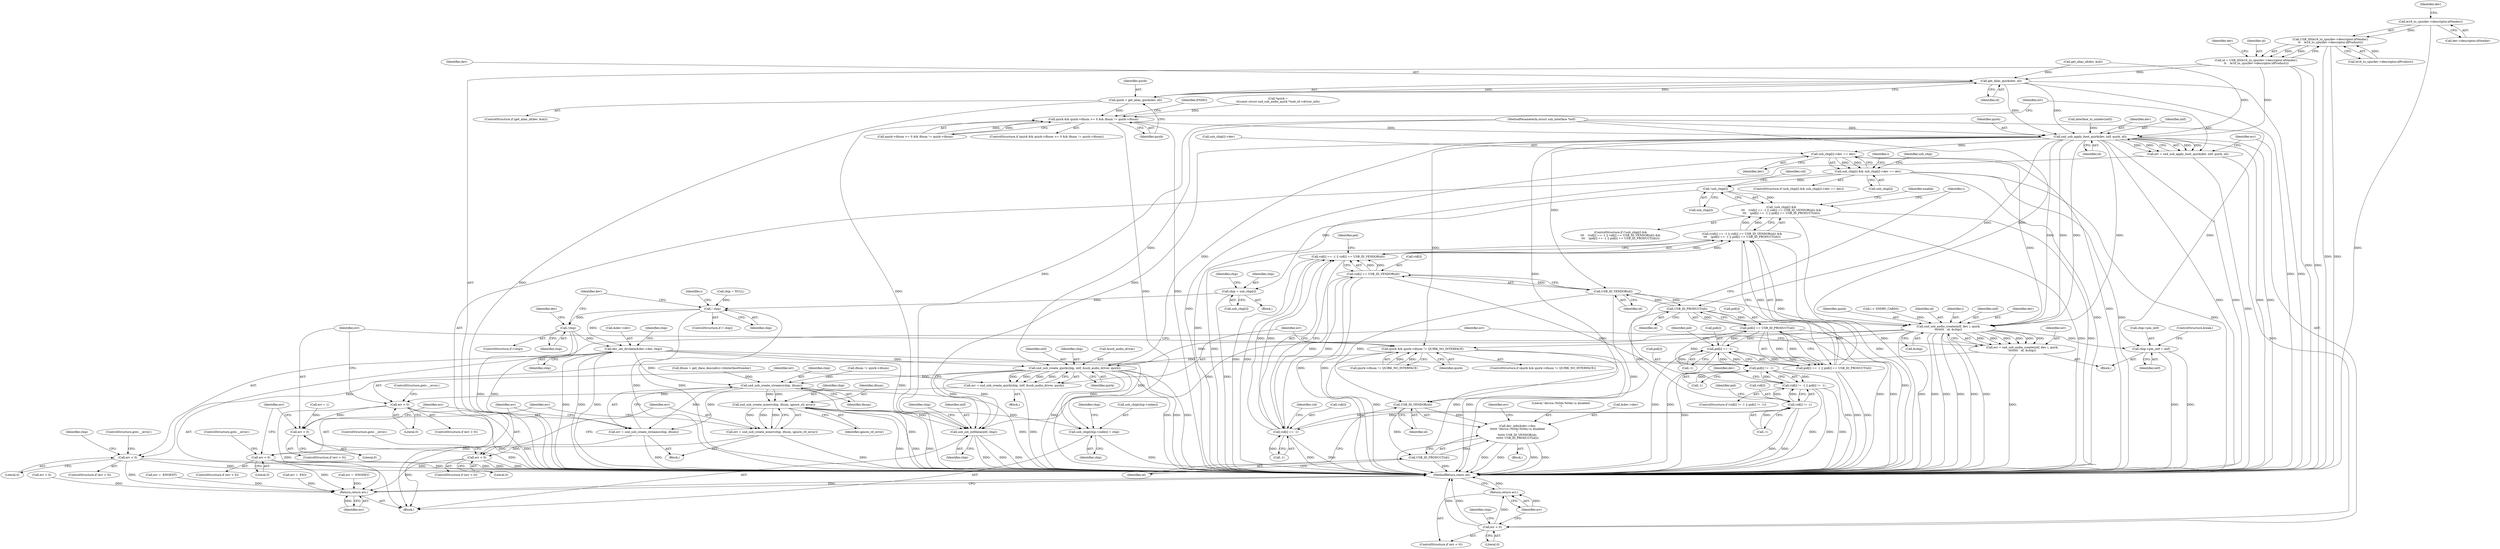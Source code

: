 digraph "0_linux_5f8cf712582617d523120df67d392059eaf2fc4b@pointer" {
"1000150" [label="(Call,le16_to_cpu(dev->descriptor.idVendor))"];
"1000149" [label="(Call,USB_ID(le16_to_cpu(dev->descriptor.idVendor),\n\t\t    le16_to_cpu(dev->descriptor.idProduct)))"];
"1000147" [label="(Call,id = USB_ID(le16_to_cpu(dev->descriptor.idVendor),\n\t\t    le16_to_cpu(dev->descriptor.idProduct)))"];
"1000169" [label="(Call,get_alias_quirk(dev, id))"];
"1000167" [label="(Call,quirk = get_alias_quirk(dev, id))"];
"1000173" [label="(Call,quirk && quirk->ifnum >= 0 && ifnum != quirk->ifnum)"];
"1000191" [label="(Call,snd_usb_apply_boot_quirk(dev, intf, quirk, id))"];
"1000189" [label="(Call,err = snd_usb_apply_boot_quirk(dev, intf, quirk, id))"];
"1000197" [label="(Call,err < 0)"];
"1000200" [label="(Return,return err;)"];
"1000223" [label="(Call,usb_chip[i]->dev == dev)"];
"1000219" [label="(Call,usb_chip[i] && usb_chip[i]->dev == dev)"];
"1000251" [label="(Call,chip = usb_chip[i])"];
"1000263" [label="(Call,! chip)"];
"1000367" [label="(Call,!chip)"];
"1000381" [label="(Call,dev_set_drvdata(&dev->dev, chip))"];
"1000416" [label="(Call,snd_usb_create_quirk(chip, intf, &usb_audio_driver, quirk))"];
"1000414" [label="(Call,err = snd_usb_create_quirk(chip, intf, &usb_audio_driver, quirk))"];
"1000423" [label="(Call,err < 0)"];
"1000428" [label="(Call,err > 0)"];
"1000509" [label="(Return,return err;)"];
"1000434" [label="(Call,snd_usb_create_streams(chip, ifnum))"];
"1000432" [label="(Call,err = snd_usb_create_streams(chip, ifnum))"];
"1000438" [label="(Call,err < 0)"];
"1000444" [label="(Call,snd_usb_create_mixer(chip, ifnum, ignore_ctl_error))"];
"1000442" [label="(Call,err = snd_usb_create_mixer(chip, ifnum, ignore_ctl_error))"];
"1000449" [label="(Call,err < 0)"];
"1000464" [label="(Call,usb_chip[chip->index] = chip)"];
"1000475" [label="(Call,usb_set_intfdata(intf, chip))"];
"1000277" [label="(Call,!usb_chip[i])"];
"1000276" [label="(Call,!usb_chip[i] &&\n\t\t\t    (vid[i] == -1 || vid[i] == USB_ID_VENDOR(id)) &&\n\t\t\t    (pid[i] == -1 || pid[i] == USB_ID_PRODUCT(id)))"];
"1000316" [label="(Call,snd_usb_audio_create(intf, dev, i, quirk,\n\t\t\t\t\t\t\t\t   id, &chip))"];
"1000314" [label="(Call,err = snd_usb_audio_create(intf, dev, i, quirk,\n\t\t\t\t\t\t\t\t   id, &chip))"];
"1000325" [label="(Call,err < 0)"];
"1000329" [label="(Call,chip->pm_intf = intf)"];
"1000406" [label="(Call,quirk && quirk->ifnum != QUIRK_NO_INTERFACE)"];
"1000293" [label="(Call,USB_ID_VENDOR(id))"];
"1000289" [label="(Call,vid[i] == USB_ID_VENDOR(id))"];
"1000283" [label="(Call,vid[i] == -1)"];
"1000282" [label="(Call,vid[i] == -1 || vid[i] == USB_ID_VENDOR(id))"];
"1000281" [label="(Call,(vid[i] == -1 || vid[i] == USB_ID_VENDOR(id)) &&\n\t\t\t    (pid[i] == -1 || pid[i] == USB_ID_PRODUCT(id)))"];
"1000338" [label="(Call,vid[i] != -1)"];
"1000337" [label="(Call,vid[i] != -1 || pid[i] != -1)"];
"1000306" [label="(Call,USB_ID_PRODUCT(id))"];
"1000302" [label="(Call,pid[i] == USB_ID_PRODUCT(id))"];
"1000296" [label="(Call,pid[i] == -1)"];
"1000295" [label="(Call,pid[i] == -1 || pid[i] == USB_ID_PRODUCT(id))"];
"1000344" [label="(Call,pid[i] != -1)"];
"1000357" [label="(Call,USB_ID_VENDOR(id))"];
"1000351" [label="(Call,dev_info(&dev->dev,\n\t\t\t\t\t\t \"device (%04x:%04x) is disabled\n\",\n\t\t\t\t\t\t USB_ID_VENDOR(id),\n\t\t\t\t\t\t USB_ID_PRODUCT(id)))"];
"1000359" [label="(Call,USB_ID_PRODUCT(id))"];
"1000465" [label="(Call,usb_chip[chip->index])"];
"1000381" [label="(Call,dev_set_drvdata(&dev->dev, chip))"];
"1000175" [label="(Call,quirk->ifnum >= 0 && ifnum != quirk->ifnum)"];
"1000246" [label="(Call,err = -EIO)"];
"1000281" [label="(Call,(vid[i] == -1 || vid[i] == USB_ID_VENDOR(id)) &&\n\t\t\t    (pid[i] == -1 || pid[i] == USB_ID_PRODUCT(id)))"];
"1000195" [label="(Identifier,id)"];
"1000334" [label="(ControlStructure,break;)"];
"1000354" [label="(Identifier,dev)"];
"1000449" [label="(Call,err < 0)"];
"1000296" [label="(Call,pid[i] == -1)"];
"1000282" [label="(Call,vid[i] == -1 || vid[i] == USB_ID_VENDOR(id))"];
"1000452" [label="(ControlStructure,goto __error;)"];
"1000314" [label="(Call,err = snd_usb_audio_create(intf, dev, i, quirk,\n\t\t\t\t\t\t\t\t   id, &chip))"];
"1000330" [label="(Call,chip->pm_intf)"];
"1000251" [label="(Call,chip = usb_chip[i])"];
"1000386" [label="(Identifier,chip)"];
"1000300" [label="(Call,-1)"];
"1000447" [label="(Identifier,ignore_ctl_error)"];
"1000422" [label="(ControlStructure,if (err < 0))"];
"1000150" [label="(Call,le16_to_cpu(dev->descriptor.idVendor))"];
"1000317" [label="(Identifier,intf)"];
"1000192" [label="(Identifier,dev)"];
"1000216" [label="(Identifier,i)"];
"1000351" [label="(Call,dev_info(&dev->dev,\n\t\t\t\t\t\t \"device (%04x:%04x) is disabled\n\",\n\t\t\t\t\t\t USB_ID_VENDOR(id),\n\t\t\t\t\t\t USB_ID_PRODUCT(id)))"];
"1000111" [label="(MethodParameterIn,struct usb_interface *intf)"];
"1000169" [label="(Call,get_alias_quirk(dev, id))"];
"1000331" [label="(Identifier,chip)"];
"1000439" [label="(Identifier,err)"];
"1000198" [label="(Identifier,err)"];
"1000297" [label="(Call,pid[i])"];
"1000413" [label="(Block,)"];
"1000342" [label="(Call,-1)"];
"1000276" [label="(Call,!usb_chip[i] &&\n\t\t\t    (vid[i] == -1 || vid[i] == USB_ID_VENDOR(id)) &&\n\t\t\t    (pid[i] == -1 || pid[i] == USB_ID_PRODUCT(id)))"];
"1000193" [label="(Identifier,intf)"];
"1000189" [label="(Call,err = snd_usb_apply_boot_quirk(dev, intf, quirk, id))"];
"1000427" [label="(ControlStructure,if (err > 0))"];
"1000345" [label="(Call,pid[i])"];
"1000318" [label="(Identifier,dev)"];
"1000236" [label="(Identifier,usb_chip)"];
"1000328" [label="(ControlStructure,goto __error;)"];
"1000277" [label="(Call,!usb_chip[i])"];
"1000181" [label="(Call,ifnum != quirk->ifnum)"];
"1000302" [label="(Call,pid[i] == USB_ID_PRODUCT(id))"];
"1000477" [label="(Identifier,chip)"];
"1000194" [label="(Identifier,quirk)"];
"1000350" [label="(Block,)"];
"1000424" [label="(Identifier,err)"];
"1000320" [label="(Identifier,quirk)"];
"1000259" [label="(Identifier,chip)"];
"1000344" [label="(Call,pid[i] != -1)"];
"1000141" [label="(Call,ifnum = get_iface_desc(alts)->bInterfaceNumber)"];
"1000162" [label="(ControlStructure,if (get_alias_id(dev, &id)))"];
"1000510" [label="(Identifier,err)"];
"1000445" [label="(Identifier,chip)"];
"1000156" [label="(Call,le16_to_cpu(dev->descriptor.idProduct))"];
"1000417" [label="(Identifier,chip)"];
"1000408" [label="(Call,quirk->ifnum != QUIRK_NO_INTERFACE)"];
"1000163" [label="(Call,get_alias_id(dev, &id))"];
"1000405" [label="(ControlStructure,if (quirk && quirk->ifnum != QUIRK_NO_INTERFACE))"];
"1000203" [label="(Identifier,chip)"];
"1000325" [label="(Call,err < 0)"];
"1000346" [label="(Identifier,pid)"];
"1000284" [label="(Call,vid[i])"];
"1000219" [label="(Call,usb_chip[i] && usb_chip[i]->dev == dev)"];
"1000147" [label="(Call,id = USB_ID(le16_to_cpu(dev->descriptor.idVendor),\n\t\t    le16_to_cpu(dev->descriptor.idProduct)))"];
"1000275" [label="(ControlStructure,if (!usb_chip[i] &&\n\t\t\t    (vid[i] == -1 || vid[i] == USB_ID_VENDOR(id)) &&\n\t\t\t    (pid[i] == -1 || pid[i] == USB_ID_PRODUCT(id))))"];
"1000415" [label="(Identifier,err)"];
"1000475" [label="(Call,usb_set_intfdata(intf, chip))"];
"1000229" [label="(Identifier,dev)"];
"1000252" [label="(Identifier,chip)"];
"1000442" [label="(Call,err = snd_usb_create_mixer(chip, ifnum, ignore_ctl_error))"];
"1000274" [label="(Identifier,i)"];
"1000366" [label="(ControlStructure,if (!chip))"];
"1000298" [label="(Identifier,pid)"];
"1000220" [label="(Call,usb_chip[i])"];
"1000376" [label="(Call,err = -ENODEV)"];
"1000431" [label="(Block,)"];
"1000450" [label="(Identifier,err)"];
"1000470" [label="(Identifier,chip)"];
"1000473" [label="(Identifier,chip)"];
"1000324" [label="(ControlStructure,if (err < 0))"];
"1000199" [label="(Literal,0)"];
"1000303" [label="(Call,pid[i])"];
"1000263" [label="(Call,! chip)"];
"1000285" [label="(Identifier,vid)"];
"1000430" [label="(Literal,0)"];
"1000295" [label="(Call,pid[i] == -1 || pid[i] == USB_ID_PRODUCT(id))"];
"1000191" [label="(Call,snd_usb_apply_boot_quirk(dev, intf, quirk, id))"];
"1000171" [label="(Identifier,id)"];
"1000188" [label="(Identifier,ENXIO)"];
"1000460" [label="(Call,err < 0)"];
"1000352" [label="(Call,&dev->dev)"];
"1000432" [label="(Call,err = snd_usb_create_streams(chip, ifnum))"];
"1000416" [label="(Call,snd_usb_create_quirk(chip, intf, &usb_audio_driver, quirk))"];
"1000262" [label="(ControlStructure,if (! chip))"];
"1000426" [label="(ControlStructure,goto __error;)"];
"1000327" [label="(Literal,0)"];
"1000337" [label="(Call,vid[i] != -1 || pid[i] != -1)"];
"1000438" [label="(Call,err < 0)"];
"1000336" [label="(ControlStructure,if (vid[i] != -1 || pid[i] != -1))"];
"1000362" [label="(Identifier,err)"];
"1000373" [label="(Identifier,dev)"];
"1000117" [label="(Call,interface_to_usbdev(intf))"];
"1000283" [label="(Call,vid[i] == -1)"];
"1000268" [label="(Identifier,i)"];
"1000315" [label="(Identifier,err)"];
"1000443" [label="(Identifier,err)"];
"1000173" [label="(Call,quirk && quirk->ifnum >= 0 && ifnum != quirk->ifnum)"];
"1000170" [label="(Identifier,dev)"];
"1000253" [label="(Call,usb_chip[i])"];
"1000270" [label="(Call,i < SNDRV_CARDS)"];
"1000223" [label="(Call,usb_chip[i]->dev == dev)"];
"1000464" [label="(Call,usb_chip[chip->index] = chip)"];
"1000151" [label="(Call,dev->descriptor.idVendor)"];
"1000113" [label="(Block,)"];
"1000421" [label="(Identifier,quirk)"];
"1000164" [label="(Identifier,dev)"];
"1000311" [label="(Identifier,enable)"];
"1000357" [label="(Call,USB_ID_VENDOR(id))"];
"1000356" [label="(Literal,\"device (%04x:%04x) is disabled\n\")"];
"1000511" [label="(MethodReturn,static int)"];
"1000382" [label="(Call,&dev->dev)"];
"1000202" [label="(Call,chip = NULL)"];
"1000197" [label="(Call,err < 0)"];
"1000425" [label="(Literal,0)"];
"1000149" [label="(Call,USB_ID(le16_to_cpu(dev->descriptor.idVendor),\n\t\t    le16_to_cpu(dev->descriptor.idProduct)))"];
"1000407" [label="(Identifier,quirk)"];
"1000287" [label="(Call,-1)"];
"1000367" [label="(Call,!chip)"];
"1000339" [label="(Call,vid[i])"];
"1000326" [label="(Identifier,err)"];
"1000414" [label="(Call,err = snd_usb_create_quirk(chip, intf, &usb_audio_driver, quirk))"];
"1000196" [label="(ControlStructure,if (err < 0))"];
"1000433" [label="(Identifier,err)"];
"1000333" [label="(Identifier,intf)"];
"1000304" [label="(Identifier,pid)"];
"1000437" [label="(ControlStructure,if (err < 0))"];
"1000329" [label="(Call,chip->pm_intf = intf)"];
"1000167" [label="(Call,quirk = get_alias_quirk(dev, id))"];
"1000509" [label="(Return,return err;)"];
"1000360" [label="(Identifier,id)"];
"1000307" [label="(Identifier,id)"];
"1000148" [label="(Identifier,id)"];
"1000390" [label="(Identifier,chip)"];
"1000289" [label="(Call,vid[i] == USB_ID_VENDOR(id))"];
"1000454" [label="(Identifier,err)"];
"1000451" [label="(Literal,0)"];
"1000338" [label="(Call,vid[i] != -1)"];
"1000476" [label="(Identifier,intf)"];
"1000361" [label="(Call,err = -ENOENT)"];
"1000291" [label="(Identifier,vid)"];
"1000190" [label="(Identifier,err)"];
"1000428" [label="(Call,err > 0)"];
"1000446" [label="(Identifier,ifnum)"];
"1000384" [label="(Identifier,dev)"];
"1000321" [label="(Identifier,id)"];
"1000294" [label="(Identifier,id)"];
"1000200" [label="(Return,return err;)"];
"1000168" [label="(Identifier,quirk)"];
"1000316" [label="(Call,snd_usb_audio_create(intf, dev, i, quirk,\n\t\t\t\t\t\t\t\t   id, &chip))"];
"1000348" [label="(Call,-1)"];
"1000436" [label="(Identifier,ifnum)"];
"1000319" [label="(Identifier,i)"];
"1000359" [label="(Call,USB_ID_PRODUCT(id))"];
"1000172" [label="(ControlStructure,if (quirk && quirk->ifnum >= 0 && ifnum != quirk->ifnum))"];
"1000440" [label="(Literal,0)"];
"1000358" [label="(Identifier,id)"];
"1000174" [label="(Identifier,quirk)"];
"1000406" [label="(Call,quirk && quirk->ifnum != QUIRK_NO_INTERFACE)"];
"1000290" [label="(Call,vid[i])"];
"1000230" [label="(Block,)"];
"1000313" [label="(Block,)"];
"1000429" [label="(Identifier,err)"];
"1000448" [label="(ControlStructure,if (err < 0))"];
"1000423" [label="(Call,err < 0)"];
"1000201" [label="(Identifier,err)"];
"1000306" [label="(Call,USB_ID_PRODUCT(id))"];
"1000120" [label="(Call,*quirk =\n\t\t(const struct snd_usb_audio_quirk *)usb_id->driver_info)"];
"1000419" [label="(Call,&usb_audio_driver)"];
"1000224" [label="(Call,usb_chip[i]->dev)"];
"1000322" [label="(Call,&chip)"];
"1000264" [label="(Identifier,chip)"];
"1000444" [label="(Call,snd_usb_create_mixer(chip, ifnum, ignore_ctl_error))"];
"1000278" [label="(Call,usb_chip[i])"];
"1000159" [label="(Identifier,dev)"];
"1000434" [label="(Call,snd_usb_create_streams(chip, ifnum))"];
"1000402" [label="(Call,err = 1)"];
"1000218" [label="(ControlStructure,if (usb_chip[i] && usb_chip[i]->dev == dev))"];
"1000435" [label="(Identifier,chip)"];
"1000481" [label="(Identifier,chip)"];
"1000418" [label="(Identifier,intf)"];
"1000368" [label="(Identifier,chip)"];
"1000293" [label="(Call,USB_ID_VENDOR(id))"];
"1000441" [label="(ControlStructure,goto __error;)"];
"1000150" -> "1000149"  [label="AST: "];
"1000150" -> "1000151"  [label="CFG: "];
"1000151" -> "1000150"  [label="AST: "];
"1000159" -> "1000150"  [label="CFG: "];
"1000150" -> "1000511"  [label="DDG: "];
"1000150" -> "1000149"  [label="DDG: "];
"1000149" -> "1000147"  [label="AST: "];
"1000149" -> "1000156"  [label="CFG: "];
"1000156" -> "1000149"  [label="AST: "];
"1000147" -> "1000149"  [label="CFG: "];
"1000149" -> "1000511"  [label="DDG: "];
"1000149" -> "1000511"  [label="DDG: "];
"1000149" -> "1000147"  [label="DDG: "];
"1000149" -> "1000147"  [label="DDG: "];
"1000156" -> "1000149"  [label="DDG: "];
"1000147" -> "1000113"  [label="AST: "];
"1000148" -> "1000147"  [label="AST: "];
"1000164" -> "1000147"  [label="CFG: "];
"1000147" -> "1000511"  [label="DDG: "];
"1000147" -> "1000511"  [label="DDG: "];
"1000147" -> "1000169"  [label="DDG: "];
"1000147" -> "1000191"  [label="DDG: "];
"1000169" -> "1000167"  [label="AST: "];
"1000169" -> "1000171"  [label="CFG: "];
"1000170" -> "1000169"  [label="AST: "];
"1000171" -> "1000169"  [label="AST: "];
"1000167" -> "1000169"  [label="CFG: "];
"1000169" -> "1000511"  [label="DDG: "];
"1000169" -> "1000511"  [label="DDG: "];
"1000169" -> "1000167"  [label="DDG: "];
"1000169" -> "1000167"  [label="DDG: "];
"1000163" -> "1000169"  [label="DDG: "];
"1000169" -> "1000191"  [label="DDG: "];
"1000169" -> "1000191"  [label="DDG: "];
"1000167" -> "1000162"  [label="AST: "];
"1000168" -> "1000167"  [label="AST: "];
"1000174" -> "1000167"  [label="CFG: "];
"1000167" -> "1000511"  [label="DDG: "];
"1000167" -> "1000173"  [label="DDG: "];
"1000173" -> "1000172"  [label="AST: "];
"1000173" -> "1000174"  [label="CFG: "];
"1000173" -> "1000175"  [label="CFG: "];
"1000174" -> "1000173"  [label="AST: "];
"1000175" -> "1000173"  [label="AST: "];
"1000188" -> "1000173"  [label="CFG: "];
"1000190" -> "1000173"  [label="CFG: "];
"1000173" -> "1000511"  [label="DDG: "];
"1000173" -> "1000511"  [label="DDG: "];
"1000173" -> "1000511"  [label="DDG: "];
"1000120" -> "1000173"  [label="DDG: "];
"1000175" -> "1000173"  [label="DDG: "];
"1000175" -> "1000173"  [label="DDG: "];
"1000173" -> "1000191"  [label="DDG: "];
"1000191" -> "1000189"  [label="AST: "];
"1000191" -> "1000195"  [label="CFG: "];
"1000192" -> "1000191"  [label="AST: "];
"1000193" -> "1000191"  [label="AST: "];
"1000194" -> "1000191"  [label="AST: "];
"1000195" -> "1000191"  [label="AST: "];
"1000189" -> "1000191"  [label="CFG: "];
"1000191" -> "1000511"  [label="DDG: "];
"1000191" -> "1000511"  [label="DDG: "];
"1000191" -> "1000511"  [label="DDG: "];
"1000191" -> "1000511"  [label="DDG: "];
"1000191" -> "1000189"  [label="DDG: "];
"1000191" -> "1000189"  [label="DDG: "];
"1000191" -> "1000189"  [label="DDG: "];
"1000191" -> "1000189"  [label="DDG: "];
"1000163" -> "1000191"  [label="DDG: "];
"1000117" -> "1000191"  [label="DDG: "];
"1000111" -> "1000191"  [label="DDG: "];
"1000191" -> "1000223"  [label="DDG: "];
"1000191" -> "1000293"  [label="DDG: "];
"1000191" -> "1000306"  [label="DDG: "];
"1000191" -> "1000316"  [label="DDG: "];
"1000191" -> "1000316"  [label="DDG: "];
"1000191" -> "1000316"  [label="DDG: "];
"1000191" -> "1000316"  [label="DDG: "];
"1000191" -> "1000357"  [label="DDG: "];
"1000191" -> "1000406"  [label="DDG: "];
"1000191" -> "1000416"  [label="DDG: "];
"1000191" -> "1000475"  [label="DDG: "];
"1000189" -> "1000113"  [label="AST: "];
"1000190" -> "1000189"  [label="AST: "];
"1000198" -> "1000189"  [label="CFG: "];
"1000189" -> "1000511"  [label="DDG: "];
"1000189" -> "1000197"  [label="DDG: "];
"1000197" -> "1000196"  [label="AST: "];
"1000197" -> "1000199"  [label="CFG: "];
"1000198" -> "1000197"  [label="AST: "];
"1000199" -> "1000197"  [label="AST: "];
"1000201" -> "1000197"  [label="CFG: "];
"1000203" -> "1000197"  [label="CFG: "];
"1000197" -> "1000511"  [label="DDG: "];
"1000197" -> "1000511"  [label="DDG: "];
"1000197" -> "1000200"  [label="DDG: "];
"1000200" -> "1000196"  [label="AST: "];
"1000200" -> "1000201"  [label="CFG: "];
"1000201" -> "1000200"  [label="AST: "];
"1000511" -> "1000200"  [label="CFG: "];
"1000200" -> "1000511"  [label="DDG: "];
"1000201" -> "1000200"  [label="DDG: "];
"1000223" -> "1000219"  [label="AST: "];
"1000223" -> "1000229"  [label="CFG: "];
"1000224" -> "1000223"  [label="AST: "];
"1000229" -> "1000223"  [label="AST: "];
"1000219" -> "1000223"  [label="CFG: "];
"1000223" -> "1000511"  [label="DDG: "];
"1000223" -> "1000511"  [label="DDG: "];
"1000223" -> "1000219"  [label="DDG: "];
"1000223" -> "1000219"  [label="DDG: "];
"1000223" -> "1000316"  [label="DDG: "];
"1000219" -> "1000218"  [label="AST: "];
"1000219" -> "1000220"  [label="CFG: "];
"1000220" -> "1000219"  [label="AST: "];
"1000236" -> "1000219"  [label="CFG: "];
"1000216" -> "1000219"  [label="CFG: "];
"1000219" -> "1000511"  [label="DDG: "];
"1000219" -> "1000511"  [label="DDG: "];
"1000219" -> "1000511"  [label="DDG: "];
"1000219" -> "1000251"  [label="DDG: "];
"1000219" -> "1000277"  [label="DDG: "];
"1000251" -> "1000230"  [label="AST: "];
"1000251" -> "1000253"  [label="CFG: "];
"1000252" -> "1000251"  [label="AST: "];
"1000253" -> "1000251"  [label="AST: "];
"1000259" -> "1000251"  [label="CFG: "];
"1000251" -> "1000511"  [label="DDG: "];
"1000251" -> "1000263"  [label="DDG: "];
"1000263" -> "1000262"  [label="AST: "];
"1000263" -> "1000264"  [label="CFG: "];
"1000264" -> "1000263"  [label="AST: "];
"1000268" -> "1000263"  [label="CFG: "];
"1000384" -> "1000263"  [label="CFG: "];
"1000263" -> "1000511"  [label="DDG: "];
"1000263" -> "1000511"  [label="DDG: "];
"1000202" -> "1000263"  [label="DDG: "];
"1000263" -> "1000367"  [label="DDG: "];
"1000263" -> "1000381"  [label="DDG: "];
"1000367" -> "1000366"  [label="AST: "];
"1000367" -> "1000368"  [label="CFG: "];
"1000368" -> "1000367"  [label="AST: "];
"1000373" -> "1000367"  [label="CFG: "];
"1000384" -> "1000367"  [label="CFG: "];
"1000367" -> "1000511"  [label="DDG: "];
"1000367" -> "1000511"  [label="DDG: "];
"1000367" -> "1000381"  [label="DDG: "];
"1000381" -> "1000113"  [label="AST: "];
"1000381" -> "1000386"  [label="CFG: "];
"1000382" -> "1000381"  [label="AST: "];
"1000386" -> "1000381"  [label="AST: "];
"1000390" -> "1000381"  [label="CFG: "];
"1000381" -> "1000511"  [label="DDG: "];
"1000381" -> "1000511"  [label="DDG: "];
"1000381" -> "1000511"  [label="DDG: "];
"1000381" -> "1000416"  [label="DDG: "];
"1000381" -> "1000434"  [label="DDG: "];
"1000381" -> "1000464"  [label="DDG: "];
"1000381" -> "1000475"  [label="DDG: "];
"1000416" -> "1000414"  [label="AST: "];
"1000416" -> "1000421"  [label="CFG: "];
"1000417" -> "1000416"  [label="AST: "];
"1000418" -> "1000416"  [label="AST: "];
"1000419" -> "1000416"  [label="AST: "];
"1000421" -> "1000416"  [label="AST: "];
"1000414" -> "1000416"  [label="CFG: "];
"1000416" -> "1000511"  [label="DDG: "];
"1000416" -> "1000511"  [label="DDG: "];
"1000416" -> "1000511"  [label="DDG: "];
"1000416" -> "1000511"  [label="DDG: "];
"1000416" -> "1000414"  [label="DDG: "];
"1000416" -> "1000414"  [label="DDG: "];
"1000416" -> "1000414"  [label="DDG: "];
"1000416" -> "1000414"  [label="DDG: "];
"1000111" -> "1000416"  [label="DDG: "];
"1000316" -> "1000416"  [label="DDG: "];
"1000406" -> "1000416"  [label="DDG: "];
"1000416" -> "1000434"  [label="DDG: "];
"1000416" -> "1000464"  [label="DDG: "];
"1000416" -> "1000475"  [label="DDG: "];
"1000416" -> "1000475"  [label="DDG: "];
"1000414" -> "1000413"  [label="AST: "];
"1000415" -> "1000414"  [label="AST: "];
"1000424" -> "1000414"  [label="CFG: "];
"1000414" -> "1000511"  [label="DDG: "];
"1000414" -> "1000423"  [label="DDG: "];
"1000423" -> "1000422"  [label="AST: "];
"1000423" -> "1000425"  [label="CFG: "];
"1000424" -> "1000423"  [label="AST: "];
"1000425" -> "1000423"  [label="AST: "];
"1000426" -> "1000423"  [label="CFG: "];
"1000429" -> "1000423"  [label="CFG: "];
"1000423" -> "1000511"  [label="DDG: "];
"1000423" -> "1000511"  [label="DDG: "];
"1000423" -> "1000428"  [label="DDG: "];
"1000423" -> "1000509"  [label="DDG: "];
"1000428" -> "1000427"  [label="AST: "];
"1000428" -> "1000430"  [label="CFG: "];
"1000429" -> "1000428"  [label="AST: "];
"1000430" -> "1000428"  [label="AST: "];
"1000433" -> "1000428"  [label="CFG: "];
"1000454" -> "1000428"  [label="CFG: "];
"1000428" -> "1000511"  [label="DDG: "];
"1000402" -> "1000428"  [label="DDG: "];
"1000509" -> "1000113"  [label="AST: "];
"1000509" -> "1000510"  [label="CFG: "];
"1000510" -> "1000509"  [label="AST: "];
"1000511" -> "1000509"  [label="CFG: "];
"1000509" -> "1000511"  [label="DDG: "];
"1000510" -> "1000509"  [label="DDG: "];
"1000325" -> "1000509"  [label="DDG: "];
"1000460" -> "1000509"  [label="DDG: "];
"1000376" -> "1000509"  [label="DDG: "];
"1000449" -> "1000509"  [label="DDG: "];
"1000361" -> "1000509"  [label="DDG: "];
"1000438" -> "1000509"  [label="DDG: "];
"1000246" -> "1000509"  [label="DDG: "];
"1000434" -> "1000432"  [label="AST: "];
"1000434" -> "1000436"  [label="CFG: "];
"1000435" -> "1000434"  [label="AST: "];
"1000436" -> "1000434"  [label="AST: "];
"1000432" -> "1000434"  [label="CFG: "];
"1000434" -> "1000511"  [label="DDG: "];
"1000434" -> "1000511"  [label="DDG: "];
"1000434" -> "1000432"  [label="DDG: "];
"1000434" -> "1000432"  [label="DDG: "];
"1000181" -> "1000434"  [label="DDG: "];
"1000141" -> "1000434"  [label="DDG: "];
"1000434" -> "1000444"  [label="DDG: "];
"1000434" -> "1000444"  [label="DDG: "];
"1000432" -> "1000431"  [label="AST: "];
"1000433" -> "1000432"  [label="AST: "];
"1000439" -> "1000432"  [label="CFG: "];
"1000432" -> "1000511"  [label="DDG: "];
"1000432" -> "1000438"  [label="DDG: "];
"1000438" -> "1000437"  [label="AST: "];
"1000438" -> "1000440"  [label="CFG: "];
"1000439" -> "1000438"  [label="AST: "];
"1000440" -> "1000438"  [label="AST: "];
"1000441" -> "1000438"  [label="CFG: "];
"1000443" -> "1000438"  [label="CFG: "];
"1000438" -> "1000511"  [label="DDG: "];
"1000438" -> "1000511"  [label="DDG: "];
"1000444" -> "1000442"  [label="AST: "];
"1000444" -> "1000447"  [label="CFG: "];
"1000445" -> "1000444"  [label="AST: "];
"1000446" -> "1000444"  [label="AST: "];
"1000447" -> "1000444"  [label="AST: "];
"1000442" -> "1000444"  [label="CFG: "];
"1000444" -> "1000511"  [label="DDG: "];
"1000444" -> "1000511"  [label="DDG: "];
"1000444" -> "1000511"  [label="DDG: "];
"1000444" -> "1000442"  [label="DDG: "];
"1000444" -> "1000442"  [label="DDG: "];
"1000444" -> "1000442"  [label="DDG: "];
"1000444" -> "1000464"  [label="DDG: "];
"1000444" -> "1000475"  [label="DDG: "];
"1000442" -> "1000431"  [label="AST: "];
"1000443" -> "1000442"  [label="AST: "];
"1000450" -> "1000442"  [label="CFG: "];
"1000442" -> "1000511"  [label="DDG: "];
"1000442" -> "1000449"  [label="DDG: "];
"1000449" -> "1000448"  [label="AST: "];
"1000449" -> "1000451"  [label="CFG: "];
"1000450" -> "1000449"  [label="AST: "];
"1000451" -> "1000449"  [label="AST: "];
"1000452" -> "1000449"  [label="CFG: "];
"1000454" -> "1000449"  [label="CFG: "];
"1000449" -> "1000511"  [label="DDG: "];
"1000449" -> "1000511"  [label="DDG: "];
"1000464" -> "1000113"  [label="AST: "];
"1000464" -> "1000470"  [label="CFG: "];
"1000465" -> "1000464"  [label="AST: "];
"1000470" -> "1000464"  [label="AST: "];
"1000473" -> "1000464"  [label="CFG: "];
"1000464" -> "1000511"  [label="DDG: "];
"1000475" -> "1000113"  [label="AST: "];
"1000475" -> "1000477"  [label="CFG: "];
"1000476" -> "1000475"  [label="AST: "];
"1000477" -> "1000475"  [label="AST: "];
"1000481" -> "1000475"  [label="CFG: "];
"1000475" -> "1000511"  [label="DDG: "];
"1000475" -> "1000511"  [label="DDG: "];
"1000475" -> "1000511"  [label="DDG: "];
"1000111" -> "1000475"  [label="DDG: "];
"1000316" -> "1000475"  [label="DDG: "];
"1000277" -> "1000276"  [label="AST: "];
"1000277" -> "1000278"  [label="CFG: "];
"1000278" -> "1000277"  [label="AST: "];
"1000285" -> "1000277"  [label="CFG: "];
"1000276" -> "1000277"  [label="CFG: "];
"1000277" -> "1000511"  [label="DDG: "];
"1000277" -> "1000276"  [label="DDG: "];
"1000276" -> "1000275"  [label="AST: "];
"1000276" -> "1000281"  [label="CFG: "];
"1000281" -> "1000276"  [label="AST: "];
"1000311" -> "1000276"  [label="CFG: "];
"1000274" -> "1000276"  [label="CFG: "];
"1000276" -> "1000511"  [label="DDG: "];
"1000276" -> "1000511"  [label="DDG: "];
"1000276" -> "1000511"  [label="DDG: "];
"1000281" -> "1000276"  [label="DDG: "];
"1000281" -> "1000276"  [label="DDG: "];
"1000316" -> "1000314"  [label="AST: "];
"1000316" -> "1000322"  [label="CFG: "];
"1000317" -> "1000316"  [label="AST: "];
"1000318" -> "1000316"  [label="AST: "];
"1000319" -> "1000316"  [label="AST: "];
"1000320" -> "1000316"  [label="AST: "];
"1000321" -> "1000316"  [label="AST: "];
"1000322" -> "1000316"  [label="AST: "];
"1000314" -> "1000316"  [label="CFG: "];
"1000316" -> "1000511"  [label="DDG: "];
"1000316" -> "1000511"  [label="DDG: "];
"1000316" -> "1000511"  [label="DDG: "];
"1000316" -> "1000511"  [label="DDG: "];
"1000316" -> "1000511"  [label="DDG: "];
"1000316" -> "1000511"  [label="DDG: "];
"1000316" -> "1000314"  [label="DDG: "];
"1000316" -> "1000314"  [label="DDG: "];
"1000316" -> "1000314"  [label="DDG: "];
"1000316" -> "1000314"  [label="DDG: "];
"1000316" -> "1000314"  [label="DDG: "];
"1000316" -> "1000314"  [label="DDG: "];
"1000111" -> "1000316"  [label="DDG: "];
"1000270" -> "1000316"  [label="DDG: "];
"1000293" -> "1000316"  [label="DDG: "];
"1000306" -> "1000316"  [label="DDG: "];
"1000316" -> "1000329"  [label="DDG: "];
"1000316" -> "1000406"  [label="DDG: "];
"1000314" -> "1000313"  [label="AST: "];
"1000315" -> "1000314"  [label="AST: "];
"1000326" -> "1000314"  [label="CFG: "];
"1000314" -> "1000511"  [label="DDG: "];
"1000314" -> "1000325"  [label="DDG: "];
"1000325" -> "1000324"  [label="AST: "];
"1000325" -> "1000327"  [label="CFG: "];
"1000326" -> "1000325"  [label="AST: "];
"1000327" -> "1000325"  [label="AST: "];
"1000328" -> "1000325"  [label="CFG: "];
"1000331" -> "1000325"  [label="CFG: "];
"1000325" -> "1000511"  [label="DDG: "];
"1000325" -> "1000511"  [label="DDG: "];
"1000329" -> "1000313"  [label="AST: "];
"1000329" -> "1000333"  [label="CFG: "];
"1000330" -> "1000329"  [label="AST: "];
"1000333" -> "1000329"  [label="AST: "];
"1000334" -> "1000329"  [label="CFG: "];
"1000329" -> "1000511"  [label="DDG: "];
"1000329" -> "1000511"  [label="DDG: "];
"1000111" -> "1000329"  [label="DDG: "];
"1000406" -> "1000405"  [label="AST: "];
"1000406" -> "1000407"  [label="CFG: "];
"1000406" -> "1000408"  [label="CFG: "];
"1000407" -> "1000406"  [label="AST: "];
"1000408" -> "1000406"  [label="AST: "];
"1000415" -> "1000406"  [label="CFG: "];
"1000429" -> "1000406"  [label="CFG: "];
"1000406" -> "1000511"  [label="DDG: "];
"1000406" -> "1000511"  [label="DDG: "];
"1000406" -> "1000511"  [label="DDG: "];
"1000408" -> "1000406"  [label="DDG: "];
"1000408" -> "1000406"  [label="DDG: "];
"1000293" -> "1000289"  [label="AST: "];
"1000293" -> "1000294"  [label="CFG: "];
"1000294" -> "1000293"  [label="AST: "];
"1000289" -> "1000293"  [label="CFG: "];
"1000293" -> "1000511"  [label="DDG: "];
"1000293" -> "1000289"  [label="DDG: "];
"1000306" -> "1000293"  [label="DDG: "];
"1000293" -> "1000306"  [label="DDG: "];
"1000293" -> "1000357"  [label="DDG: "];
"1000289" -> "1000282"  [label="AST: "];
"1000290" -> "1000289"  [label="AST: "];
"1000282" -> "1000289"  [label="CFG: "];
"1000289" -> "1000511"  [label="DDG: "];
"1000289" -> "1000511"  [label="DDG: "];
"1000289" -> "1000283"  [label="DDG: "];
"1000289" -> "1000282"  [label="DDG: "];
"1000289" -> "1000282"  [label="DDG: "];
"1000283" -> "1000289"  [label="DDG: "];
"1000289" -> "1000338"  [label="DDG: "];
"1000283" -> "1000282"  [label="AST: "];
"1000283" -> "1000287"  [label="CFG: "];
"1000284" -> "1000283"  [label="AST: "];
"1000287" -> "1000283"  [label="AST: "];
"1000291" -> "1000283"  [label="CFG: "];
"1000282" -> "1000283"  [label="CFG: "];
"1000283" -> "1000511"  [label="DDG: "];
"1000283" -> "1000511"  [label="DDG: "];
"1000283" -> "1000282"  [label="DDG: "];
"1000283" -> "1000282"  [label="DDG: "];
"1000338" -> "1000283"  [label="DDG: "];
"1000287" -> "1000283"  [label="DDG: "];
"1000283" -> "1000338"  [label="DDG: "];
"1000282" -> "1000281"  [label="AST: "];
"1000298" -> "1000282"  [label="CFG: "];
"1000281" -> "1000282"  [label="CFG: "];
"1000282" -> "1000511"  [label="DDG: "];
"1000282" -> "1000511"  [label="DDG: "];
"1000282" -> "1000281"  [label="DDG: "];
"1000282" -> "1000281"  [label="DDG: "];
"1000281" -> "1000295"  [label="CFG: "];
"1000295" -> "1000281"  [label="AST: "];
"1000281" -> "1000511"  [label="DDG: "];
"1000281" -> "1000511"  [label="DDG: "];
"1000295" -> "1000281"  [label="DDG: "];
"1000295" -> "1000281"  [label="DDG: "];
"1000338" -> "1000337"  [label="AST: "];
"1000338" -> "1000342"  [label="CFG: "];
"1000339" -> "1000338"  [label="AST: "];
"1000342" -> "1000338"  [label="AST: "];
"1000346" -> "1000338"  [label="CFG: "];
"1000337" -> "1000338"  [label="CFG: "];
"1000338" -> "1000511"  [label="DDG: "];
"1000338" -> "1000511"  [label="DDG: "];
"1000338" -> "1000337"  [label="DDG: "];
"1000338" -> "1000337"  [label="DDG: "];
"1000342" -> "1000338"  [label="DDG: "];
"1000337" -> "1000336"  [label="AST: "];
"1000337" -> "1000344"  [label="CFG: "];
"1000344" -> "1000337"  [label="AST: "];
"1000354" -> "1000337"  [label="CFG: "];
"1000274" -> "1000337"  [label="CFG: "];
"1000337" -> "1000511"  [label="DDG: "];
"1000337" -> "1000511"  [label="DDG: "];
"1000337" -> "1000511"  [label="DDG: "];
"1000344" -> "1000337"  [label="DDG: "];
"1000344" -> "1000337"  [label="DDG: "];
"1000306" -> "1000302"  [label="AST: "];
"1000306" -> "1000307"  [label="CFG: "];
"1000307" -> "1000306"  [label="AST: "];
"1000302" -> "1000306"  [label="CFG: "];
"1000306" -> "1000511"  [label="DDG: "];
"1000306" -> "1000302"  [label="DDG: "];
"1000306" -> "1000357"  [label="DDG: "];
"1000302" -> "1000295"  [label="AST: "];
"1000303" -> "1000302"  [label="AST: "];
"1000295" -> "1000302"  [label="CFG: "];
"1000302" -> "1000511"  [label="DDG: "];
"1000302" -> "1000511"  [label="DDG: "];
"1000302" -> "1000296"  [label="DDG: "];
"1000302" -> "1000295"  [label="DDG: "];
"1000302" -> "1000295"  [label="DDG: "];
"1000296" -> "1000302"  [label="DDG: "];
"1000302" -> "1000344"  [label="DDG: "];
"1000296" -> "1000295"  [label="AST: "];
"1000296" -> "1000300"  [label="CFG: "];
"1000297" -> "1000296"  [label="AST: "];
"1000300" -> "1000296"  [label="AST: "];
"1000304" -> "1000296"  [label="CFG: "];
"1000295" -> "1000296"  [label="CFG: "];
"1000296" -> "1000511"  [label="DDG: "];
"1000296" -> "1000511"  [label="DDG: "];
"1000296" -> "1000295"  [label="DDG: "];
"1000296" -> "1000295"  [label="DDG: "];
"1000344" -> "1000296"  [label="DDG: "];
"1000300" -> "1000296"  [label="DDG: "];
"1000296" -> "1000344"  [label="DDG: "];
"1000295" -> "1000511"  [label="DDG: "];
"1000295" -> "1000511"  [label="DDG: "];
"1000344" -> "1000348"  [label="CFG: "];
"1000345" -> "1000344"  [label="AST: "];
"1000348" -> "1000344"  [label="AST: "];
"1000344" -> "1000511"  [label="DDG: "];
"1000344" -> "1000511"  [label="DDG: "];
"1000348" -> "1000344"  [label="DDG: "];
"1000357" -> "1000351"  [label="AST: "];
"1000357" -> "1000358"  [label="CFG: "];
"1000358" -> "1000357"  [label="AST: "];
"1000360" -> "1000357"  [label="CFG: "];
"1000357" -> "1000351"  [label="DDG: "];
"1000357" -> "1000359"  [label="DDG: "];
"1000351" -> "1000350"  [label="AST: "];
"1000351" -> "1000359"  [label="CFG: "];
"1000352" -> "1000351"  [label="AST: "];
"1000356" -> "1000351"  [label="AST: "];
"1000359" -> "1000351"  [label="AST: "];
"1000362" -> "1000351"  [label="CFG: "];
"1000351" -> "1000511"  [label="DDG: "];
"1000351" -> "1000511"  [label="DDG: "];
"1000351" -> "1000511"  [label="DDG: "];
"1000351" -> "1000511"  [label="DDG: "];
"1000359" -> "1000351"  [label="DDG: "];
"1000359" -> "1000360"  [label="CFG: "];
"1000360" -> "1000359"  [label="AST: "];
"1000359" -> "1000511"  [label="DDG: "];
}
